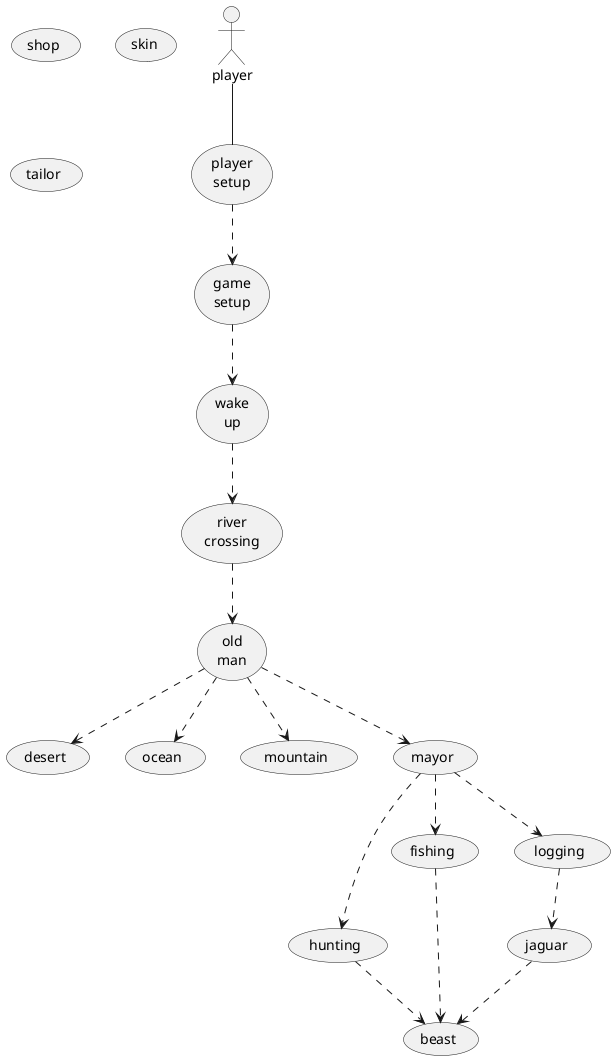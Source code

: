 @startuml game

actor :player:

usecase (player\nsetup) as playerSetup
usecase (game\nsetup) as gameSetup
usecase (wake\nup) as wakeUp
usecase (river\ncrossing) as riverCrossing
usecase (old\nman) as oldMan
usecase (shop) as shop
usecase (desert) as desert
usecase (ocean) as ocean
usecase (mountain) as mountain
usecase (hunting) as hunting
usecase (fishing) as fishing
usecase (mayor) as mayor
usecase (skin) as skin
usecase (jaguar) as jaguar
usecase (logging) as logging
usecase (tailor) as tailor
usecase (beast) as beast

player -- playerSetup

playerSetup ..> gameSetup
gameSetup ..> wakeUp
wakeUp ..> riverCrossing
riverCrossing ..> oldMan
oldMan ..> desert
oldMan ..> ocean
oldMan ..> mountain
oldMan ..> mayor
mayor ..> hunting
mayor ..> fishing
mayor ..> logging
logging ..> jaguar
hunting ..> beast
fishing ..> beast
jaguar ..> beast


@enduml

